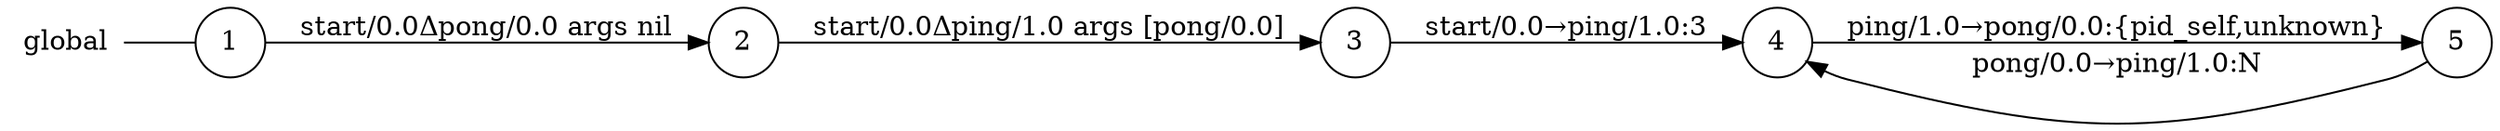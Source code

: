 digraph global {
	rankdir="LR";
	n_0 [label="global", shape="plaintext"];
	n_1 [id="5", shape=circle, label="5"];
	n_2 [id="1", shape=circle, label="1"];
	n_0 -> n_2 [arrowhead=none];
	n_3 [id="2", shape=circle, label="2"];
	n_4 [id="4", shape=circle, label="4"];
	n_5 [id="3", shape=circle, label="3"];

	n_4 -> n_1 [id="[$e|3]", label="ping/1.0→pong/0.0:{pid_self,unknown}"];
	n_3 -> n_5 [id="[$e|1]", label="start/0.0Δping/1.0 args [pong/0.0]"];
	n_1 -> n_4 [id="[$e|4]", label="pong/0.0→ping/1.0:N"];
	n_5 -> n_4 [id="[$e|2]", label="start/0.0→ping/1.0:3"];
	n_2 -> n_3 [id="[$e|0]", label="start/0.0Δpong/0.0 args nil"];
}
